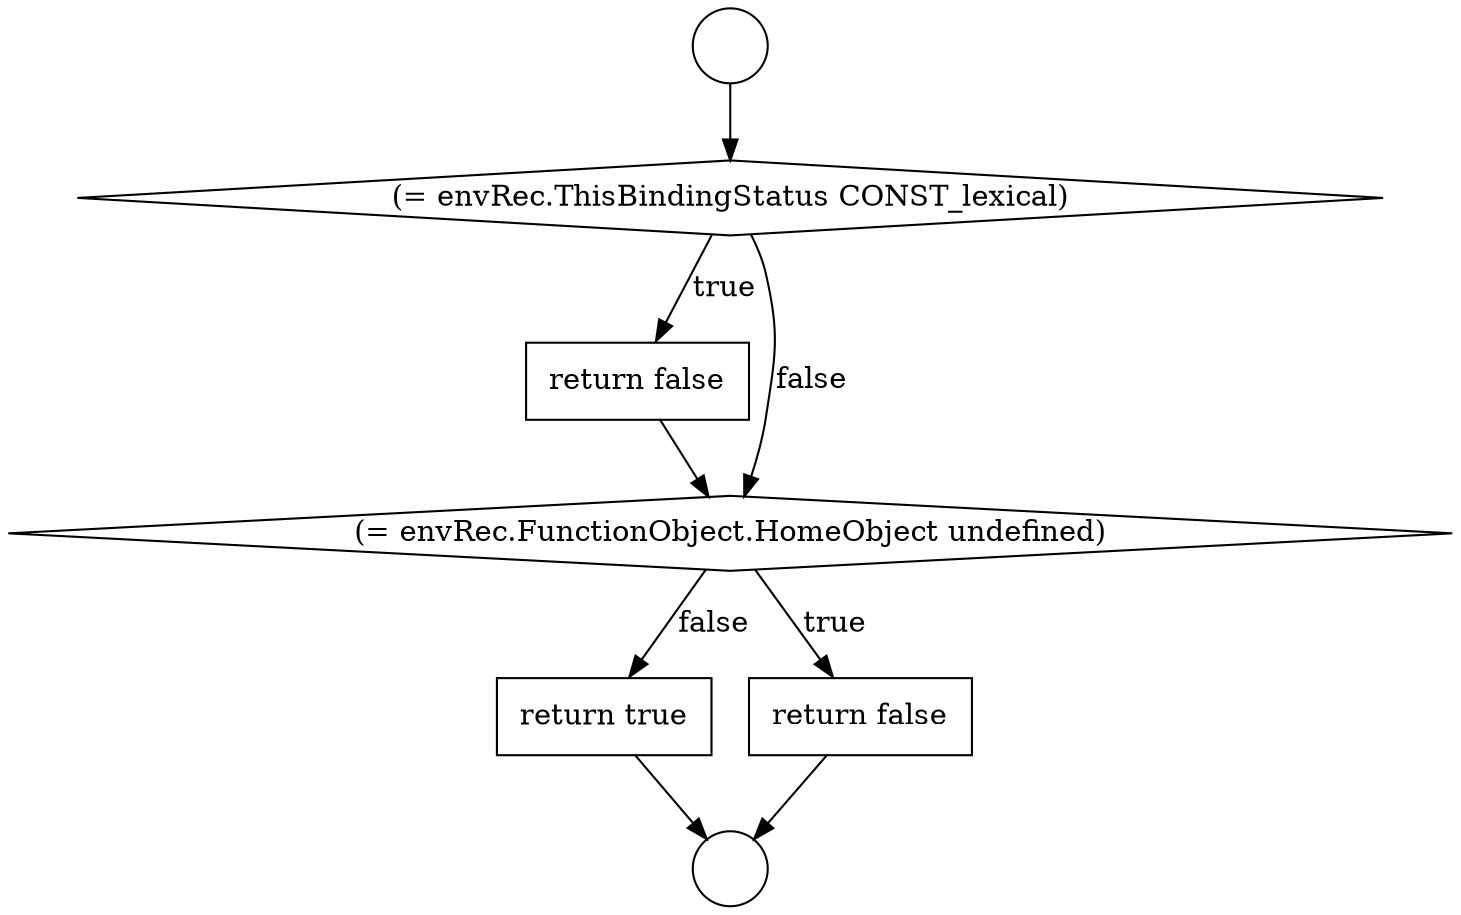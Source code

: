 digraph {
  node1640 [shape=none, margin=0, label=<<font color="black">
    <table border="0" cellborder="1" cellspacing="0" cellpadding="10">
      <tr><td align="left">return true</td></tr>
    </table>
  </font>> color="black" fillcolor="white" style=filled]
  node1636 [shape=diamond, label=<<font color="black">(= envRec.ThisBindingStatus CONST_lexical)</font>> color="black" fillcolor="white" style=filled]
  node1634 [shape=circle label=" " color="black" fillcolor="white" style=filled]
  node1637 [shape=none, margin=0, label=<<font color="black">
    <table border="0" cellborder="1" cellspacing="0" cellpadding="10">
      <tr><td align="left">return false</td></tr>
    </table>
  </font>> color="black" fillcolor="white" style=filled]
  node1639 [shape=none, margin=0, label=<<font color="black">
    <table border="0" cellborder="1" cellspacing="0" cellpadding="10">
      <tr><td align="left">return false</td></tr>
    </table>
  </font>> color="black" fillcolor="white" style=filled]
  node1635 [shape=circle label=" " color="black" fillcolor="white" style=filled]
  node1638 [shape=diamond, label=<<font color="black">(= envRec.FunctionObject.HomeObject undefined)</font>> color="black" fillcolor="white" style=filled]
  node1638 -> node1639 [label=<<font color="black">true</font>> color="black"]
  node1638 -> node1640 [label=<<font color="black">false</font>> color="black"]
  node1637 -> node1638 [ color="black"]
  node1639 -> node1635 [ color="black"]
  node1636 -> node1637 [label=<<font color="black">true</font>> color="black"]
  node1636 -> node1638 [label=<<font color="black">false</font>> color="black"]
  node1640 -> node1635 [ color="black"]
  node1634 -> node1636 [ color="black"]
}
